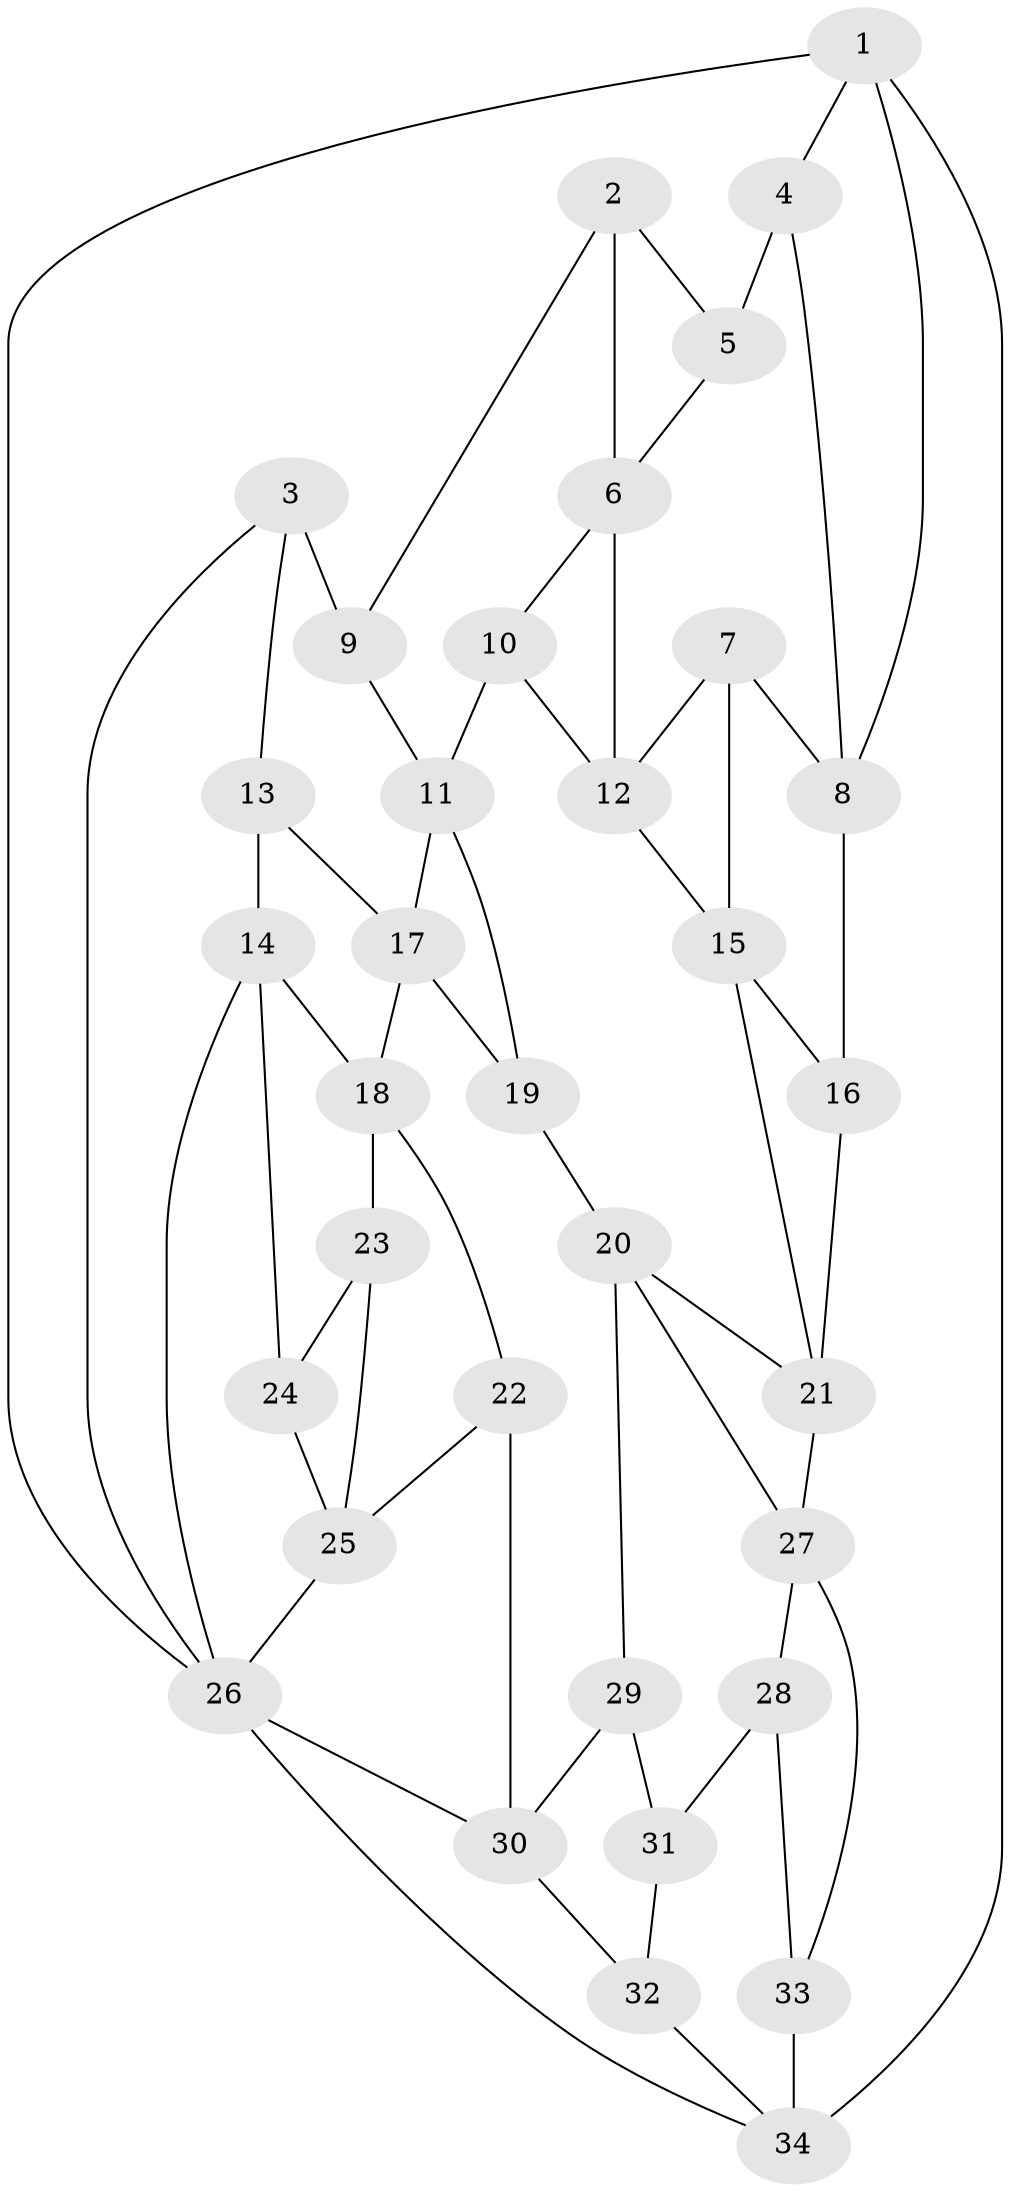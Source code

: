 // original degree distribution, {3: 0.029411764705882353, 4: 0.2647058823529412, 6: 0.23529411764705882, 5: 0.47058823529411764}
// Generated by graph-tools (version 1.1) at 2025/03/03/09/25 03:03:25]
// undirected, 34 vertices, 60 edges
graph export_dot {
graph [start="1"]
  node [color=gray90,style=filled];
  1;
  2;
  3;
  4;
  5;
  6;
  7;
  8;
  9;
  10;
  11;
  12;
  13;
  14;
  15;
  16;
  17;
  18;
  19;
  20;
  21;
  22;
  23;
  24;
  25;
  26;
  27;
  28;
  29;
  30;
  31;
  32;
  33;
  34;
  1 -- 4 [weight=1.0];
  1 -- 8 [weight=1.0];
  1 -- 26 [weight=1.0];
  1 -- 34 [weight=1.0];
  2 -- 5 [weight=1.0];
  2 -- 6 [weight=1.0];
  2 -- 9 [weight=1.0];
  3 -- 9 [weight=2.0];
  3 -- 13 [weight=1.0];
  3 -- 26 [weight=1.0];
  4 -- 5 [weight=2.0];
  4 -- 8 [weight=1.0];
  5 -- 6 [weight=1.0];
  6 -- 10 [weight=1.0];
  6 -- 12 [weight=1.0];
  7 -- 8 [weight=1.0];
  7 -- 12 [weight=1.0];
  7 -- 15 [weight=1.0];
  8 -- 16 [weight=1.0];
  9 -- 11 [weight=1.0];
  10 -- 11 [weight=1.0];
  10 -- 12 [weight=1.0];
  11 -- 17 [weight=1.0];
  11 -- 19 [weight=1.0];
  12 -- 15 [weight=1.0];
  13 -- 14 [weight=1.0];
  13 -- 17 [weight=1.0];
  14 -- 18 [weight=1.0];
  14 -- 24 [weight=1.0];
  14 -- 26 [weight=1.0];
  15 -- 16 [weight=1.0];
  15 -- 21 [weight=1.0];
  16 -- 21 [weight=1.0];
  17 -- 18 [weight=1.0];
  17 -- 19 [weight=1.0];
  18 -- 22 [weight=1.0];
  18 -- 23 [weight=1.0];
  19 -- 20 [weight=1.0];
  20 -- 21 [weight=1.0];
  20 -- 27 [weight=1.0];
  20 -- 29 [weight=1.0];
  21 -- 27 [weight=1.0];
  22 -- 25 [weight=1.0];
  22 -- 30 [weight=1.0];
  23 -- 24 [weight=2.0];
  23 -- 25 [weight=1.0];
  24 -- 25 [weight=1.0];
  25 -- 26 [weight=1.0];
  26 -- 30 [weight=1.0];
  26 -- 34 [weight=1.0];
  27 -- 28 [weight=1.0];
  27 -- 33 [weight=1.0];
  28 -- 31 [weight=1.0];
  28 -- 33 [weight=1.0];
  29 -- 30 [weight=1.0];
  29 -- 31 [weight=2.0];
  30 -- 32 [weight=1.0];
  31 -- 32 [weight=1.0];
  32 -- 34 [weight=1.0];
  33 -- 34 [weight=2.0];
}

